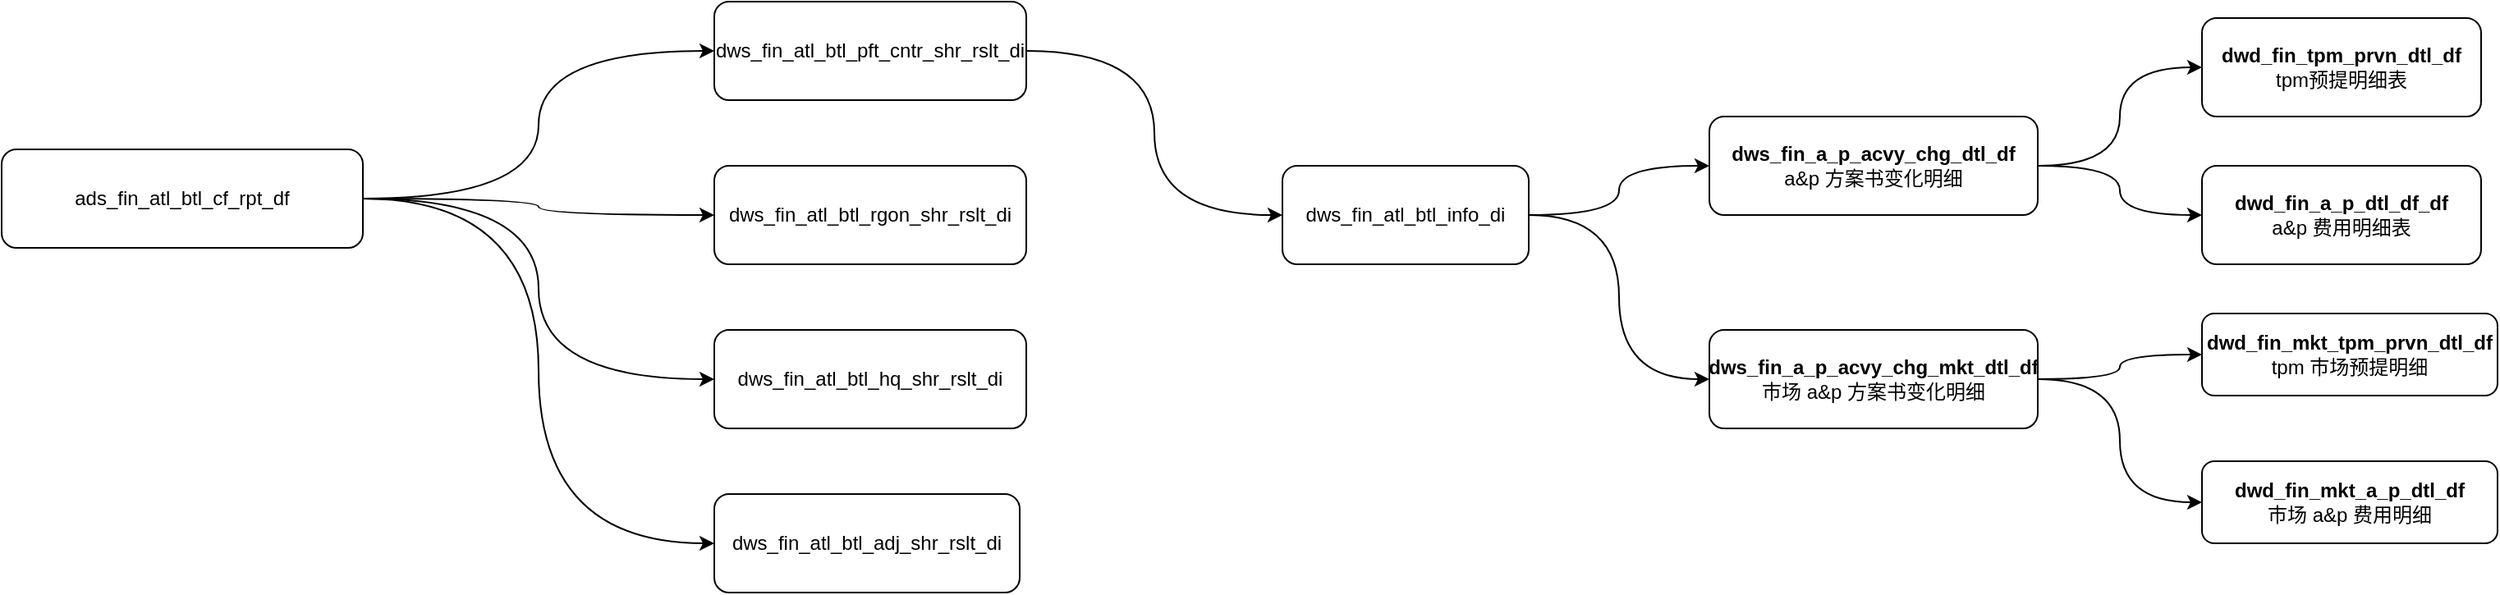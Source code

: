 <mxfile version="24.7.8">
  <diagram name="第 1 页" id="iGHmIZ3LZTDbb6ntpi60">
    <mxGraphModel dx="1877" dy="652" grid="1" gridSize="10" guides="1" tooltips="1" connect="1" arrows="1" fold="1" page="1" pageScale="1" pageWidth="827" pageHeight="1169" math="0" shadow="0">
      <root>
        <mxCell id="0" />
        <mxCell id="1" parent="0" />
        <mxCell id="Ziax8fxTvrLB9GdavN1S-3" style="edgeStyle=orthogonalEdgeStyle;rounded=0;orthogonalLoop=1;jettySize=auto;html=1;entryX=0;entryY=0.5;entryDx=0;entryDy=0;curved=1;" edge="1" parent="1" source="Ziax8fxTvrLB9GdavN1S-1" target="Ziax8fxTvrLB9GdavN1S-2">
          <mxGeometry relative="1" as="geometry" />
        </mxCell>
        <mxCell id="Ziax8fxTvrLB9GdavN1S-5" style="edgeStyle=orthogonalEdgeStyle;rounded=0;orthogonalLoop=1;jettySize=auto;html=1;entryX=0;entryY=0.5;entryDx=0;entryDy=0;curved=1;" edge="1" parent="1" source="Ziax8fxTvrLB9GdavN1S-1" target="Ziax8fxTvrLB9GdavN1S-4">
          <mxGeometry relative="1" as="geometry" />
        </mxCell>
        <mxCell id="Ziax8fxTvrLB9GdavN1S-7" style="edgeStyle=orthogonalEdgeStyle;rounded=0;orthogonalLoop=1;jettySize=auto;html=1;entryX=0;entryY=0.5;entryDx=0;entryDy=0;curved=1;" edge="1" parent="1" source="Ziax8fxTvrLB9GdavN1S-1" target="Ziax8fxTvrLB9GdavN1S-6">
          <mxGeometry relative="1" as="geometry" />
        </mxCell>
        <mxCell id="Ziax8fxTvrLB9GdavN1S-9" style="edgeStyle=orthogonalEdgeStyle;rounded=0;orthogonalLoop=1;jettySize=auto;html=1;entryX=0;entryY=0.5;entryDx=0;entryDy=0;curved=1;" edge="1" parent="1" source="Ziax8fxTvrLB9GdavN1S-1" target="Ziax8fxTvrLB9GdavN1S-8">
          <mxGeometry relative="1" as="geometry" />
        </mxCell>
        <mxCell id="Ziax8fxTvrLB9GdavN1S-1" value="ads_fin_atl_btl_cf_rpt_df" style="rounded=1;whiteSpace=wrap;html=1;" vertex="1" parent="1">
          <mxGeometry x="-20" y="110" width="220" height="60" as="geometry" />
        </mxCell>
        <mxCell id="Ziax8fxTvrLB9GdavN1S-2" value="dws_fin_atl_btl_rgon_shr_rslt_di" style="rounded=1;html=1;whiteSpace=wrap;" vertex="1" parent="1">
          <mxGeometry x="414" y="120" width="190" height="60" as="geometry" />
        </mxCell>
        <mxCell id="Ziax8fxTvrLB9GdavN1S-11" style="edgeStyle=orthogonalEdgeStyle;rounded=0;orthogonalLoop=1;jettySize=auto;html=1;entryX=0;entryY=0.5;entryDx=0;entryDy=0;curved=1;" edge="1" parent="1" source="Ziax8fxTvrLB9GdavN1S-4" target="Ziax8fxTvrLB9GdavN1S-10">
          <mxGeometry relative="1" as="geometry" />
        </mxCell>
        <mxCell id="Ziax8fxTvrLB9GdavN1S-4" value="dws_fin_atl_btl_pft_cntr_shr_rslt_di" style="rounded=1;html=1;whiteSpace=wrap;" vertex="1" parent="1">
          <mxGeometry x="414" y="20" width="190" height="60" as="geometry" />
        </mxCell>
        <mxCell id="Ziax8fxTvrLB9GdavN1S-6" value="dws_fin_atl_btl_hq_shr_rslt_di" style="rounded=1;whiteSpace=wrap;html=1;" vertex="1" parent="1">
          <mxGeometry x="414" y="220" width="190" height="60" as="geometry" />
        </mxCell>
        <mxCell id="Ziax8fxTvrLB9GdavN1S-8" value="dws_fin_atl_btl_adj_shr_rslt_di" style="rounded=1;whiteSpace=wrap;html=1;" vertex="1" parent="1">
          <mxGeometry x="414" y="320" width="186" height="60" as="geometry" />
        </mxCell>
        <mxCell id="Ziax8fxTvrLB9GdavN1S-14" style="edgeStyle=orthogonalEdgeStyle;rounded=0;orthogonalLoop=1;jettySize=auto;html=1;entryX=0;entryY=0.5;entryDx=0;entryDy=0;curved=1;" edge="1" parent="1" source="Ziax8fxTvrLB9GdavN1S-10" target="Ziax8fxTvrLB9GdavN1S-12">
          <mxGeometry relative="1" as="geometry" />
        </mxCell>
        <mxCell id="Ziax8fxTvrLB9GdavN1S-15" style="edgeStyle=orthogonalEdgeStyle;rounded=0;orthogonalLoop=1;jettySize=auto;html=1;entryX=0;entryY=0.5;entryDx=0;entryDy=0;curved=1;" edge="1" parent="1" source="Ziax8fxTvrLB9GdavN1S-10" target="Ziax8fxTvrLB9GdavN1S-13">
          <mxGeometry relative="1" as="geometry" />
        </mxCell>
        <mxCell id="Ziax8fxTvrLB9GdavN1S-10" value="dws_fin_atl_btl_info_di" style="rounded=1;whiteSpace=wrap;html=1;" vertex="1" parent="1">
          <mxGeometry x="760" y="120" width="150" height="60" as="geometry" />
        </mxCell>
        <mxCell id="Ziax8fxTvrLB9GdavN1S-18" style="edgeStyle=orthogonalEdgeStyle;rounded=0;orthogonalLoop=1;jettySize=auto;html=1;curved=1;" edge="1" parent="1" source="Ziax8fxTvrLB9GdavN1S-12" target="Ziax8fxTvrLB9GdavN1S-16">
          <mxGeometry relative="1" as="geometry" />
        </mxCell>
        <mxCell id="Ziax8fxTvrLB9GdavN1S-19" style="edgeStyle=orthogonalEdgeStyle;rounded=0;orthogonalLoop=1;jettySize=auto;html=1;entryX=0;entryY=0.5;entryDx=0;entryDy=0;curved=1;" edge="1" parent="1" source="Ziax8fxTvrLB9GdavN1S-12" target="Ziax8fxTvrLB9GdavN1S-17">
          <mxGeometry relative="1" as="geometry" />
        </mxCell>
        <mxCell id="Ziax8fxTvrLB9GdavN1S-12" value="&lt;b&gt;dws_fin_a_p_acvy_chg_dtl_df&lt;/b&gt;&lt;div&gt;a&amp;amp;p 方案书变化明细&lt;/div&gt;" style="rounded=1;whiteSpace=wrap;html=1;" vertex="1" parent="1">
          <mxGeometry x="1020" y="90" width="200" height="60" as="geometry" />
        </mxCell>
        <mxCell id="Ziax8fxTvrLB9GdavN1S-22" style="edgeStyle=orthogonalEdgeStyle;rounded=0;orthogonalLoop=1;jettySize=auto;html=1;entryX=0;entryY=0.5;entryDx=0;entryDy=0;curved=1;" edge="1" parent="1" source="Ziax8fxTvrLB9GdavN1S-13" target="Ziax8fxTvrLB9GdavN1S-20">
          <mxGeometry relative="1" as="geometry" />
        </mxCell>
        <mxCell id="Ziax8fxTvrLB9GdavN1S-23" style="edgeStyle=orthogonalEdgeStyle;rounded=0;orthogonalLoop=1;jettySize=auto;html=1;entryX=0;entryY=0.5;entryDx=0;entryDy=0;curved=1;" edge="1" parent="1" source="Ziax8fxTvrLB9GdavN1S-13" target="Ziax8fxTvrLB9GdavN1S-21">
          <mxGeometry relative="1" as="geometry" />
        </mxCell>
        <mxCell id="Ziax8fxTvrLB9GdavN1S-13" value="&lt;b&gt;dws_fin_a_p_acvy_chg_mkt_dtl_df&lt;/b&gt;&lt;div&gt;市场 a&amp;amp;p 方案书变化明细&lt;/div&gt;" style="rounded=1;whiteSpace=wrap;html=1;" vertex="1" parent="1">
          <mxGeometry x="1020" y="220" width="200" height="60" as="geometry" />
        </mxCell>
        <mxCell id="Ziax8fxTvrLB9GdavN1S-16" value="&lt;b&gt;dwd_fin_tpm_prvn_dtl_df&lt;/b&gt;&lt;br&gt;tpm预提明细表" style="rounded=1;whiteSpace=wrap;html=1;" vertex="1" parent="1">
          <mxGeometry x="1320" y="30" width="170" height="60" as="geometry" />
        </mxCell>
        <mxCell id="Ziax8fxTvrLB9GdavN1S-17" value="&lt;b&gt;dwd_fin_a_p_dtl_df_df&lt;/b&gt;&lt;br&gt;a&amp;amp;p 费用明细表" style="rounded=1;whiteSpace=wrap;html=1;" vertex="1" parent="1">
          <mxGeometry x="1320" y="120" width="170" height="60" as="geometry" />
        </mxCell>
        <mxCell id="Ziax8fxTvrLB9GdavN1S-20" value="&lt;b&gt;dwd_fin_mkt_tpm_prvn_dtl_df&lt;/b&gt;&lt;br&gt;tpm 市场预提明细" style="rounded=1;whiteSpace=wrap;html=1;" vertex="1" parent="1">
          <mxGeometry x="1320" y="210" width="180" height="50" as="geometry" />
        </mxCell>
        <mxCell id="Ziax8fxTvrLB9GdavN1S-21" value="&lt;b&gt;dwd_fin_mkt_a_p_dtl_df&lt;/b&gt;&lt;br&gt;&lt;div&gt;市场 a&amp;amp;p 费用明细&lt;/div&gt;" style="rounded=1;whiteSpace=wrap;html=1;" vertex="1" parent="1">
          <mxGeometry x="1320" y="300" width="180" height="50" as="geometry" />
        </mxCell>
      </root>
    </mxGraphModel>
  </diagram>
</mxfile>
